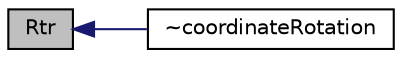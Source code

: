 digraph "Rtr"
{
  bgcolor="transparent";
  edge [fontname="Helvetica",fontsize="10",labelfontname="Helvetica",labelfontsize="10"];
  node [fontname="Helvetica",fontsize="10",shape=record];
  rankdir="LR";
  Node1 [label="Rtr",height=0.2,width=0.4,color="black", fillcolor="grey75", style="filled", fontcolor="black"];
  Node1 -> Node2 [dir="back",color="midnightblue",fontsize="10",style="solid",fontname="Helvetica"];
  Node2 [label="~coordinateRotation",height=0.2,width=0.4,color="black",URL="$a00405.html#ac822cabe25216f7cb2cc56a23a97f7fc",tooltip="Destructor. "];
}
